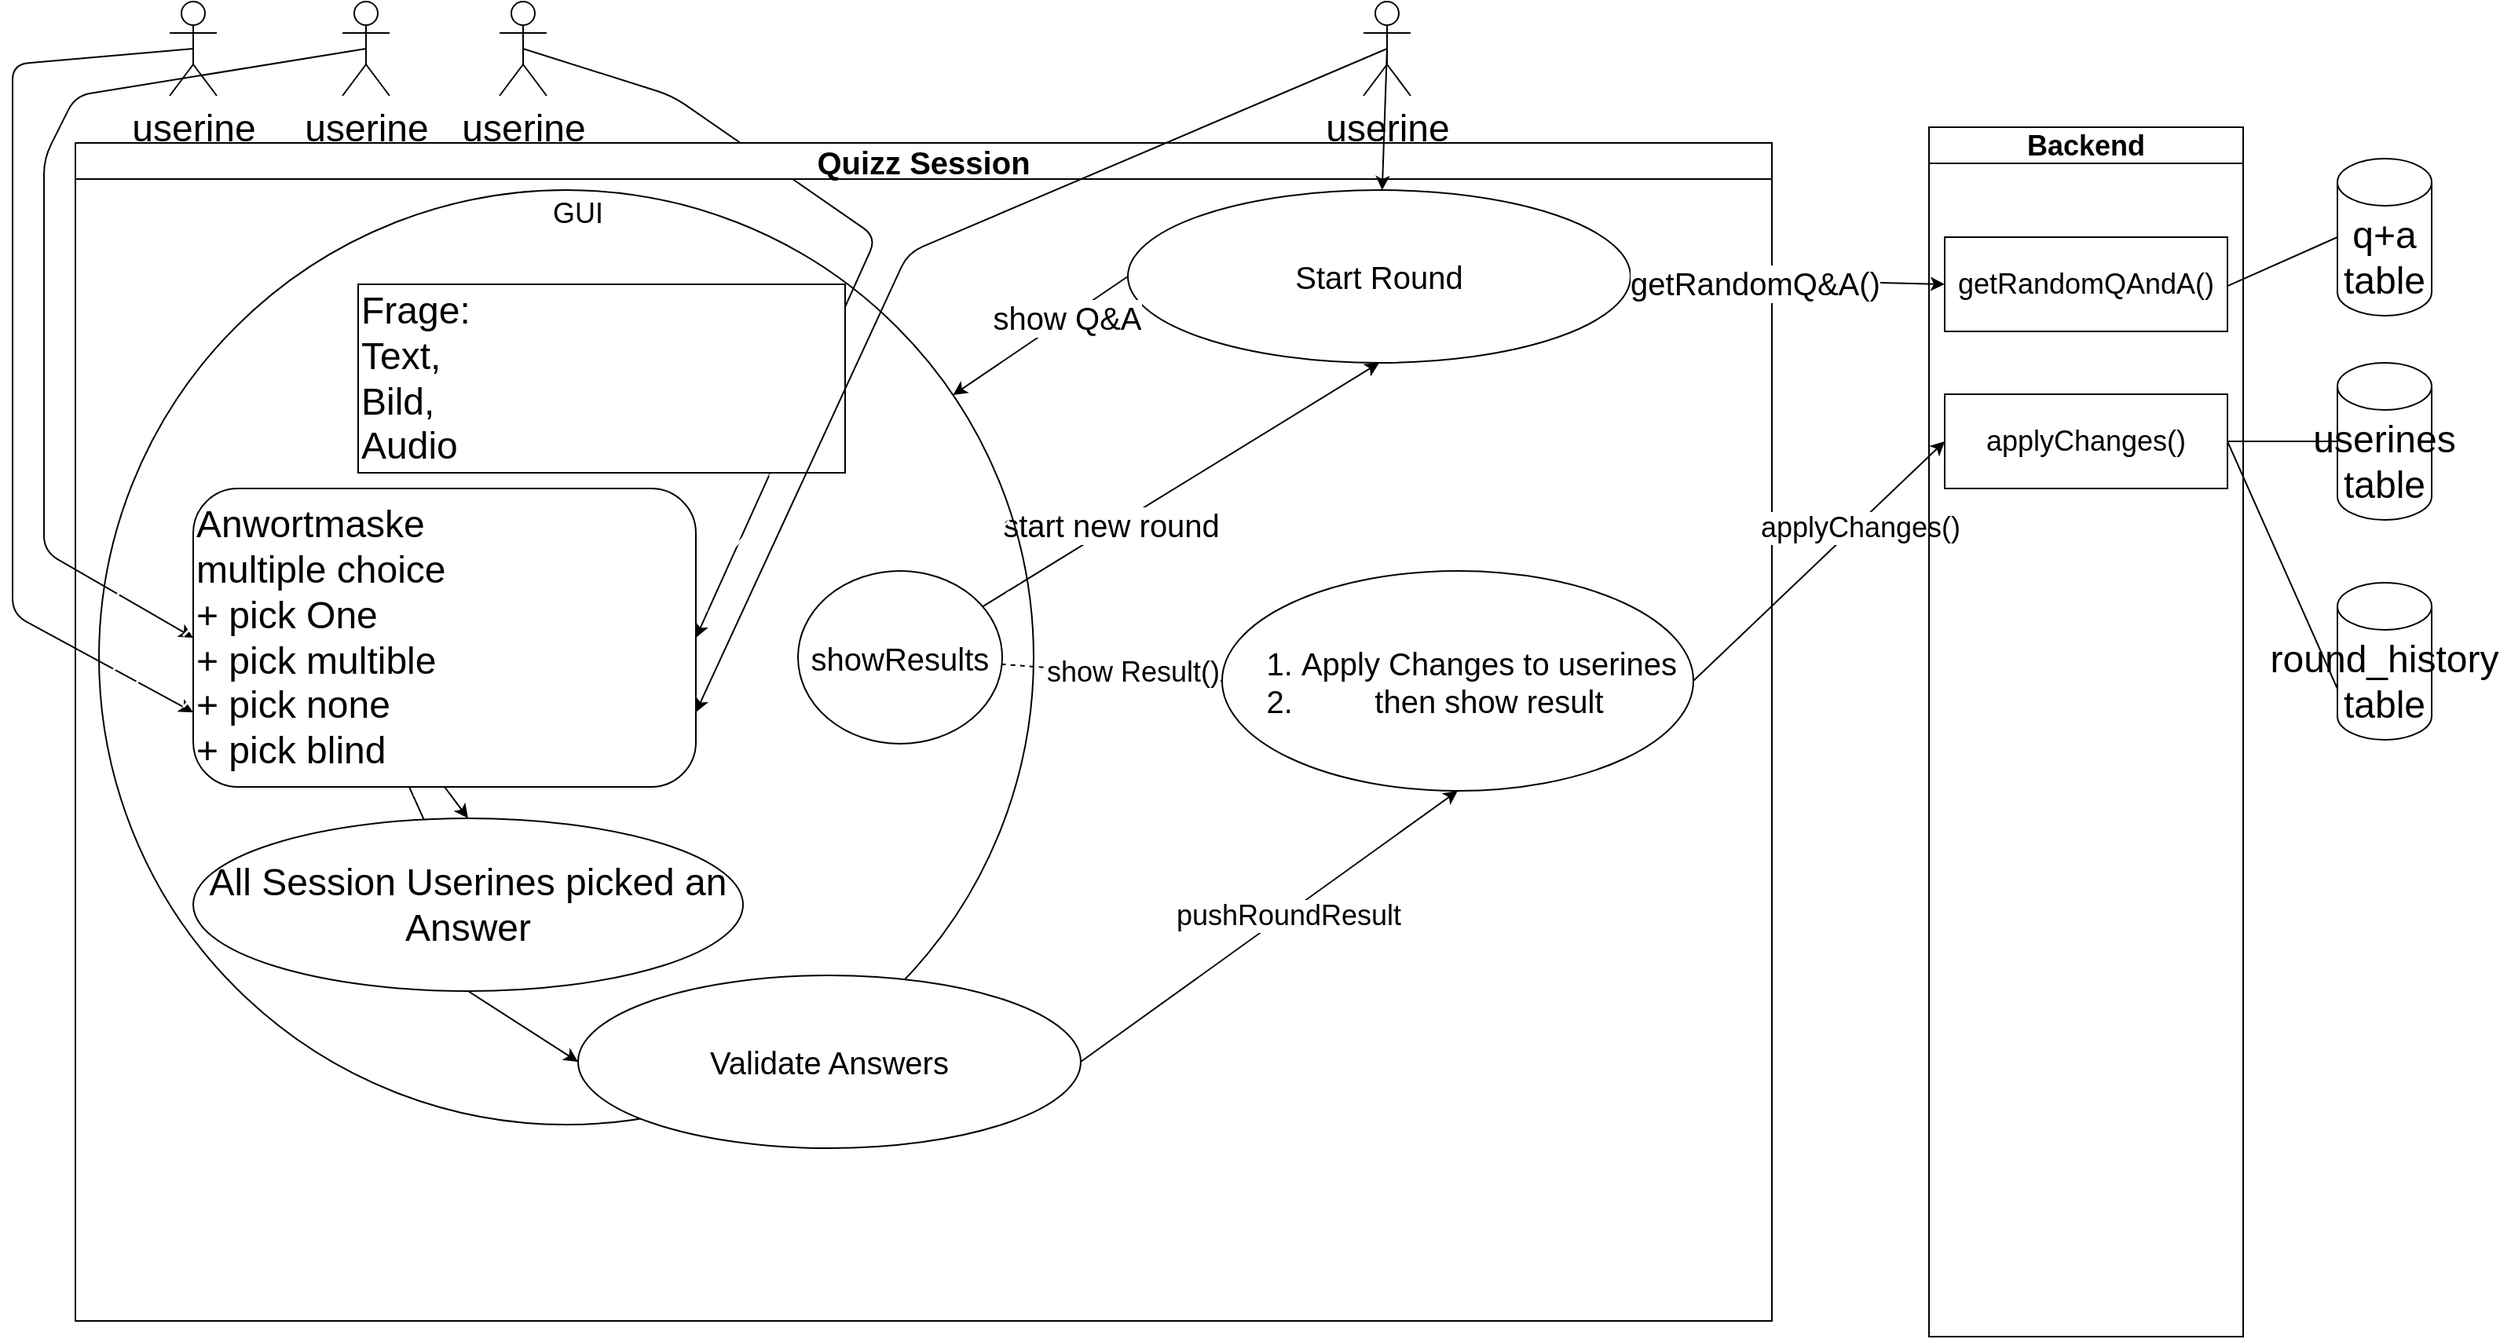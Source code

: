 <mxfile>
    <diagram id="uNC0XxtM1fcTX4ZFAUFy" name="Page-1">
        <mxGraphModel dx="1456" dy="787" grid="1" gridSize="10" guides="1" tooltips="1" connect="1" arrows="1" fold="1" page="1" pageScale="1" pageWidth="1600" pageHeight="900" math="0" shadow="0">
            <root>
                <mxCell id="0"/>
                <mxCell id="1" parent="0"/>
                <mxCell id="42" style="edgeStyle=none;html=1;exitX=0.5;exitY=0.5;exitDx=0;exitDy=0;exitPerimeter=0;fontSize=20;entryX=0;entryY=0.75;entryDx=0;entryDy=0;" parent="1" source="4" target="41" edge="1">
                    <mxGeometry relative="1" as="geometry">
                        <mxPoint x="30" y="60" as="targetPoint"/>
                        <Array as="points">
                            <mxPoint x="20" y="60"/>
                            <mxPoint x="20" y="410"/>
                        </Array>
                    </mxGeometry>
                </mxCell>
                <mxCell id="4" value="userine" style="shape=umlActor;verticalLabelPosition=bottom;verticalAlign=top;html=1;outlineConnect=0;fontSize=24;" parent="1" vertex="1">
                    <mxGeometry x="120" y="20" width="30" height="60" as="geometry"/>
                </mxCell>
                <mxCell id="10" style="edgeStyle=none;html=1;exitX=0.5;exitY=0.5;exitDx=0;exitDy=0;exitPerimeter=0;fontSize=24;entryX=0;entryY=0.5;entryDx=0;entryDy=0;" parent="1" source="5" target="41" edge="1">
                    <mxGeometry relative="1" as="geometry">
                        <mxPoint x="90" y="375" as="targetPoint"/>
                        <Array as="points">
                            <mxPoint x="60" y="80"/>
                            <mxPoint x="40" y="120"/>
                            <mxPoint x="40" y="370"/>
                        </Array>
                    </mxGeometry>
                </mxCell>
                <mxCell id="5" value="userine" style="shape=umlActor;verticalLabelPosition=bottom;verticalAlign=top;html=1;outlineConnect=0;fontSize=24;" parent="1" vertex="1">
                    <mxGeometry x="230" y="20" width="30" height="60" as="geometry"/>
                </mxCell>
                <mxCell id="12" style="edgeStyle=none;html=1;exitX=0.5;exitY=0.5;exitDx=0;exitDy=0;exitPerimeter=0;entryX=1;entryY=0.5;entryDx=0;entryDy=0;fontSize=24;" parent="1" source="6" target="41" edge="1">
                    <mxGeometry relative="1" as="geometry">
                        <mxPoint x="410" y="375" as="targetPoint"/>
                        <Array as="points">
                            <mxPoint x="440" y="80"/>
                            <mxPoint x="570" y="170"/>
                        </Array>
                    </mxGeometry>
                </mxCell>
                <mxCell id="6" value="userine" style="shape=umlActor;verticalLabelPosition=bottom;verticalAlign=top;html=1;outlineConnect=0;fontSize=24;" parent="1" vertex="1">
                    <mxGeometry x="330" y="20" width="30" height="60" as="geometry"/>
                </mxCell>
                <mxCell id="14" value="" style="endArrow=classic;html=1;fontSize=24;exitX=0.5;exitY=1;exitDx=0;exitDy=0;entryX=0.5;entryY=0;entryDx=0;entryDy=0;" parent="1" edge="1">
                    <mxGeometry width="50" height="50" relative="1" as="geometry">
                        <mxPoint x="250" y="470" as="sourcePoint"/>
                        <mxPoint x="295" y="570" as="targetPoint"/>
                    </mxGeometry>
                </mxCell>
                <mxCell id="17" value="q+a table" style="shape=cylinder3;whiteSpace=wrap;html=1;boundedLbl=1;backgroundOutline=1;size=15;fontSize=24;" parent="1" vertex="1">
                    <mxGeometry x="1500" y="120" width="60" height="100" as="geometry"/>
                </mxCell>
                <mxCell id="23" value="Quizz Session" style="swimlane;whiteSpace=wrap;html=1;fontSize=20;" parent="1" vertex="1">
                    <mxGeometry x="60" y="110" width="1080" height="750" as="geometry"/>
                </mxCell>
                <mxCell id="26" value="Start Round" style="ellipse;whiteSpace=wrap;html=1;fontSize=20;" parent="23" vertex="1">
                    <mxGeometry x="670" y="30" width="320" height="110" as="geometry"/>
                </mxCell>
                <mxCell id="33" style="edgeStyle=none;html=1;entryX=0.5;entryY=1;entryDx=0;entryDy=0;fontSize=20;" parent="23" source="68" target="26" edge="1">
                    <mxGeometry relative="1" as="geometry"/>
                </mxCell>
                <mxCell id="34" value="start new round" style="edgeLabel;html=1;align=center;verticalAlign=middle;resizable=0;points=[];fontSize=20;" parent="33" vertex="1" connectable="0">
                    <mxGeometry x="-0.351" y="2" relative="1" as="geometry">
                        <mxPoint as="offset"/>
                    </mxGeometry>
                </mxCell>
                <mxCell id="57" style="edgeStyle=none;html=1;exitX=0;exitY=0.5;exitDx=0;exitDy=0;entryX=0.808;entryY=0.523;entryDx=0;entryDy=0;fontSize=18;dashed=1;entryPerimeter=0;" parent="23" source="31" target="68" edge="1">
                    <mxGeometry relative="1" as="geometry"/>
                </mxCell>
                <mxCell id="58" value="show Result()" style="edgeLabel;html=1;align=center;verticalAlign=middle;resizable=0;points=[];fontSize=18;" parent="57" vertex="1" connectable="0">
                    <mxGeometry x="-0.313" y="-1" relative="1" as="geometry">
                        <mxPoint as="offset"/>
                    </mxGeometry>
                </mxCell>
                <mxCell id="31" value="&lt;ol&gt;&lt;li&gt;Apply Changes to userines&lt;/li&gt;&lt;li&gt;then show result&lt;/li&gt;&lt;/ol&gt;" style="ellipse;whiteSpace=wrap;html=1;fontSize=20;align=center;" parent="23" vertex="1">
                    <mxGeometry x="730" y="272.5" width="300" height="140" as="geometry"/>
                </mxCell>
                <mxCell id="39" value="" style="ellipse;whiteSpace=wrap;html=1;aspect=fixed;fontSize=20;fillStyle=dashed;gradientDirection=radial;" parent="23" vertex="1">
                    <mxGeometry x="15" y="30" width="595" height="595" as="geometry"/>
                </mxCell>
                <mxCell id="40" value="&lt;font style=&quot;font-size: 24px;&quot;&gt;Frage:&lt;br&gt;Text, &lt;br&gt;Bild, &lt;br&gt;&lt;/font&gt;&lt;div style=&quot;font-size: 24px;&quot;&gt;&lt;span style=&quot;background-color: initial;&quot;&gt;&lt;font style=&quot;font-size: 24px;&quot;&gt;Audio&amp;nbsp;&lt;/font&gt;&lt;/span&gt;&lt;/div&gt;" style="rounded=0;whiteSpace=wrap;html=1;align=left;" parent="23" vertex="1">
                    <mxGeometry x="180" y="90" width="310" height="120" as="geometry"/>
                </mxCell>
                <mxCell id="45" style="edgeStyle=none;html=1;exitX=0.5;exitY=1;exitDx=0;exitDy=0;entryX=0.5;entryY=0;entryDx=0;entryDy=0;fontSize=20;" parent="23" source="41" target="43" edge="1">
                    <mxGeometry relative="1" as="geometry"/>
                </mxCell>
                <mxCell id="41" value="&lt;font style=&quot;font-size: 24px;&quot;&gt;Anwortmaske&lt;br&gt;multiple choice&lt;br&gt;+ pick One&lt;br&gt;+ pick multible&lt;br&gt;+ pick none&lt;br&gt;+ pick blind&lt;/font&gt;" style="rounded=1;whiteSpace=wrap;html=1;align=left;" parent="23" vertex="1">
                    <mxGeometry x="75" y="220" width="320" height="190" as="geometry"/>
                </mxCell>
                <mxCell id="47" style="edgeStyle=none;html=1;exitX=1;exitY=0.5;exitDx=0;exitDy=0;entryX=0.5;entryY=1;entryDx=0;entryDy=0;fontSize=20;" parent="23" source="44" target="31" edge="1">
                    <mxGeometry relative="1" as="geometry"/>
                </mxCell>
                <mxCell id="62" value="pushRoundResult" style="edgeLabel;html=1;align=center;verticalAlign=middle;resizable=0;points=[];fontSize=18;" parent="47" vertex="1" connectable="0">
                    <mxGeometry x="0.093" y="-1" relative="1" as="geometry">
                        <mxPoint as="offset"/>
                    </mxGeometry>
                </mxCell>
                <mxCell id="44" value="Validate Answers" style="ellipse;whiteSpace=wrap;html=1;fontSize=20;" parent="23" vertex="1">
                    <mxGeometry x="320" y="530" width="320" height="110" as="geometry"/>
                </mxCell>
                <mxCell id="46" style="edgeStyle=none;html=1;exitX=0.5;exitY=1;exitDx=0;exitDy=0;entryX=0;entryY=0.5;entryDx=0;entryDy=0;fontSize=20;" parent="23" source="43" target="44" edge="1">
                    <mxGeometry relative="1" as="geometry"/>
                </mxCell>
                <mxCell id="43" value="All Session Userines picked an Answer" style="ellipse;whiteSpace=wrap;html=1;fontSize=24;" parent="23" vertex="1">
                    <mxGeometry x="75" y="430" width="350" height="110" as="geometry"/>
                </mxCell>
                <mxCell id="29" style="edgeStyle=none;html=1;exitX=0;exitY=0.5;exitDx=0;exitDy=0;fontSize=20;" parent="23" source="26" target="39" edge="1">
                    <mxGeometry relative="1" as="geometry">
                        <mxPoint x="380" y="180" as="targetPoint"/>
                    </mxGeometry>
                </mxCell>
                <mxCell id="30" value="show Q&amp;amp;A" style="edgeLabel;html=1;align=center;verticalAlign=middle;resizable=0;points=[];fontSize=20;" parent="29" vertex="1" connectable="0">
                    <mxGeometry x="-0.312" y="-1" relative="1" as="geometry">
                        <mxPoint as="offset"/>
                    </mxGeometry>
                </mxCell>
                <mxCell id="59" value="GUI" style="text;html=1;strokeColor=none;fillColor=none;align=center;verticalAlign=middle;whiteSpace=wrap;rounded=0;fillStyle=dashed;fontSize=18;" parent="23" vertex="1">
                    <mxGeometry x="290" y="30" width="60" height="30" as="geometry"/>
                </mxCell>
                <mxCell id="68" value="showResults" style="ellipse;whiteSpace=wrap;html=1;fontSize=20;" vertex="1" parent="23">
                    <mxGeometry x="460" y="272.5" width="130" height="110" as="geometry"/>
                </mxCell>
                <mxCell id="27" style="edgeStyle=none;html=1;exitX=1;exitY=0.5;exitDx=0;exitDy=0;entryX=0;entryY=0.5;entryDx=0;entryDy=0;fontSize=20;" parent="1" source="26" target="54" edge="1">
                    <mxGeometry relative="1" as="geometry">
                        <mxPoint x="1220" y="250" as="targetPoint"/>
                    </mxGeometry>
                </mxCell>
                <mxCell id="28" value="getRandomQ&amp;amp;A()" style="edgeLabel;html=1;align=center;verticalAlign=middle;resizable=0;points=[];fontSize=20;" parent="27" vertex="1" connectable="0">
                    <mxGeometry x="-0.208" y="-2" relative="1" as="geometry">
                        <mxPoint as="offset"/>
                    </mxGeometry>
                </mxCell>
                <mxCell id="48" style="edgeStyle=none;html=1;exitX=1;exitY=0.5;exitDx=0;exitDy=0;entryX=0;entryY=0.5;entryDx=0;entryDy=0;fontSize=20;" parent="1" source="31" target="55" edge="1">
                    <mxGeometry relative="1" as="geometry">
                        <mxPoint x="1270" y="350" as="targetPoint"/>
                        <Array as="points"/>
                    </mxGeometry>
                </mxCell>
                <mxCell id="56" value="applyChanges()" style="edgeLabel;html=1;align=center;verticalAlign=middle;resizable=0;points=[];fontSize=18;" parent="48" vertex="1" connectable="0">
                    <mxGeometry x="0.306" y="-2" relative="1" as="geometry">
                        <mxPoint as="offset"/>
                    </mxGeometry>
                </mxCell>
                <mxCell id="49" value="userines table" style="shape=cylinder3;whiteSpace=wrap;html=1;boundedLbl=1;backgroundOutline=1;size=15;fontSize=24;" parent="1" vertex="1">
                    <mxGeometry x="1500" y="250" width="60" height="100" as="geometry"/>
                </mxCell>
                <mxCell id="51" value="" style="endArrow=none;html=1;fontSize=20;entryX=0;entryY=0.5;entryDx=0;entryDy=0;entryPerimeter=0;exitX=1;exitY=0.5;exitDx=0;exitDy=0;" parent="1" source="55" target="49" edge="1">
                    <mxGeometry width="50" height="50" relative="1" as="geometry">
                        <mxPoint x="1420" y="300" as="sourcePoint"/>
                        <mxPoint x="1260" y="470" as="targetPoint"/>
                    </mxGeometry>
                </mxCell>
                <mxCell id="52" value="" style="endArrow=none;html=1;fontSize=20;entryX=0;entryY=0.5;entryDx=0;entryDy=0;entryPerimeter=0;" parent="1" target="17" edge="1">
                    <mxGeometry width="50" height="50" relative="1" as="geometry">
                        <mxPoint x="1420" y="205.556" as="sourcePoint"/>
                        <mxPoint x="1370" y="510" as="targetPoint"/>
                    </mxGeometry>
                </mxCell>
                <mxCell id="53" value="Backend" style="swimlane;whiteSpace=wrap;html=1;fontSize=18;" parent="1" vertex="1">
                    <mxGeometry x="1240" y="100" width="200" height="770" as="geometry"/>
                </mxCell>
                <mxCell id="54" value="getRandomQAndA()" style="rounded=0;whiteSpace=wrap;html=1;fontSize=18;" parent="53" vertex="1">
                    <mxGeometry x="10" y="70" width="180" height="60" as="geometry"/>
                </mxCell>
                <mxCell id="55" value="applyChanges()" style="rounded=0;whiteSpace=wrap;html=1;fontSize=18;" parent="53" vertex="1">
                    <mxGeometry x="10" y="170" width="180" height="60" as="geometry"/>
                </mxCell>
                <mxCell id="60" value="round_history&lt;br&gt;table" style="shape=cylinder3;whiteSpace=wrap;html=1;boundedLbl=1;backgroundOutline=1;size=15;fontSize=24;" parent="1" vertex="1">
                    <mxGeometry x="1500" y="390" width="60" height="100" as="geometry"/>
                </mxCell>
                <mxCell id="61" value="" style="endArrow=none;html=1;fontSize=20;entryX=0;entryY=0;entryDx=0;entryDy=67.5;entryPerimeter=0;exitX=1;exitY=0.5;exitDx=0;exitDy=0;" parent="1" source="55" target="60" edge="1">
                    <mxGeometry width="50" height="50" relative="1" as="geometry">
                        <mxPoint x="1440" y="310" as="sourcePoint"/>
                        <mxPoint x="1510" y="310" as="targetPoint"/>
                    </mxGeometry>
                </mxCell>
                <mxCell id="66" style="edgeStyle=none;html=1;exitX=0.5;exitY=0.5;exitDx=0;exitDy=0;exitPerimeter=0;fontSize=18;" parent="1" source="65" target="26" edge="1">
                    <mxGeometry relative="1" as="geometry"/>
                </mxCell>
                <mxCell id="67" style="edgeStyle=none;html=1;exitX=0.5;exitY=0.5;exitDx=0;exitDy=0;exitPerimeter=0;entryX=1;entryY=0.75;entryDx=0;entryDy=0;fontSize=18;" parent="1" source="65" target="41" edge="1">
                    <mxGeometry relative="1" as="geometry">
                        <Array as="points">
                            <mxPoint x="590" y="180"/>
                        </Array>
                    </mxGeometry>
                </mxCell>
                <mxCell id="65" value="userine" style="shape=umlActor;verticalLabelPosition=bottom;verticalAlign=top;html=1;outlineConnect=0;fontSize=24;" parent="1" vertex="1">
                    <mxGeometry x="880" y="20" width="30" height="60" as="geometry"/>
                </mxCell>
            </root>
        </mxGraphModel>
    </diagram>
</mxfile>